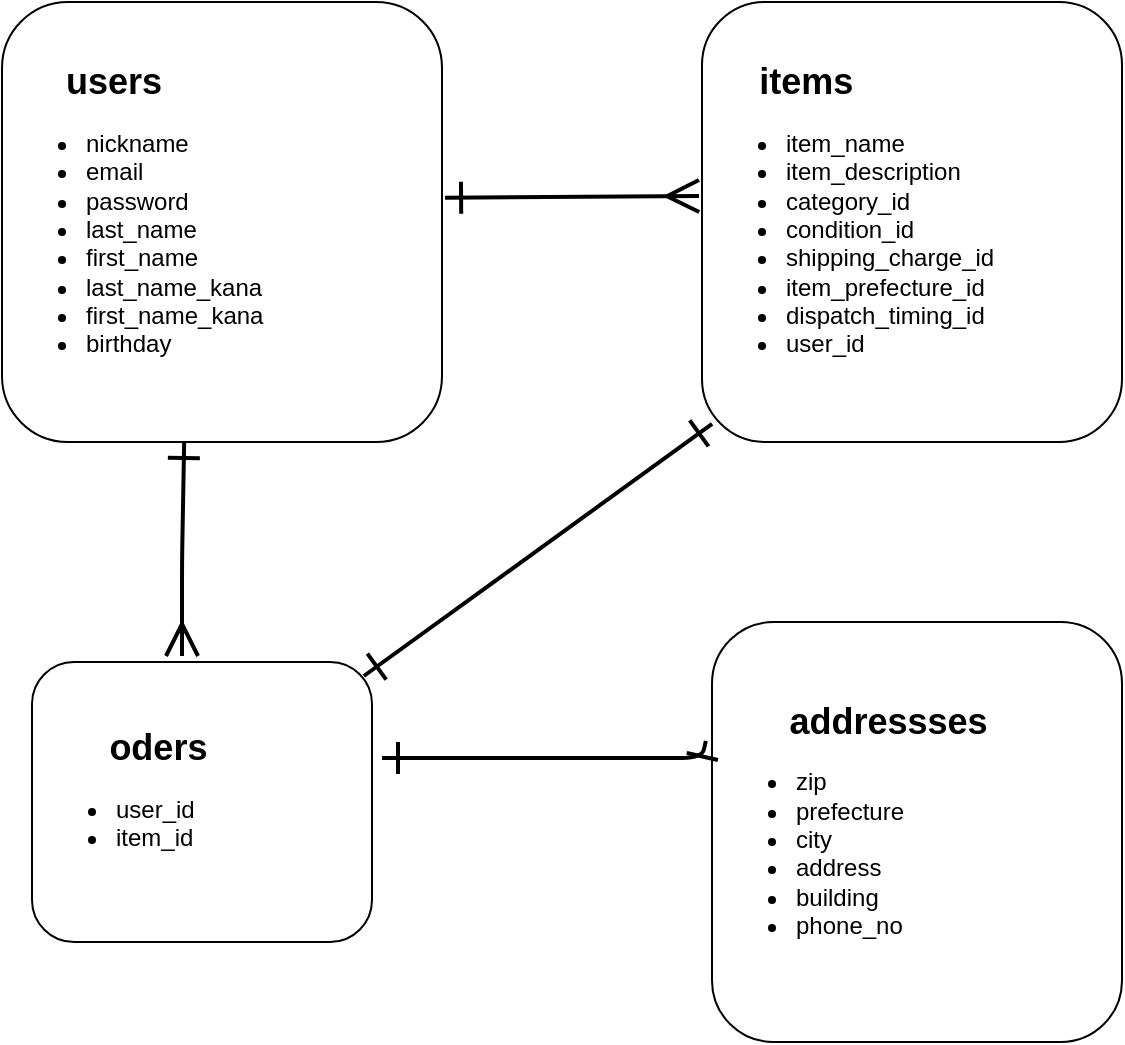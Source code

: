 <mxfile version="13.10.0" type="embed">
    <diagram id="YuiwEZgw_dyTgMcXd5ze" name="Page-1">
        <mxGraphModel dx="1624" dy="579" grid="1" gridSize="10" guides="1" tooltips="1" connect="1" arrows="1" fold="1" page="1" pageScale="1" pageWidth="850" pageHeight="1100" math="0" shadow="0">
            <root>
                <mxCell id="0"/>
                <mxCell id="1" parent="0"/>
                <mxCell id="2" value="&amp;nbsp; &amp;nbsp; &amp;nbsp; &amp;nbsp; &amp;nbsp;&lt;b&gt;&lt;font style=&quot;font-size: 18px&quot;&gt;users&lt;/font&gt;&lt;/b&gt;&lt;br&gt;&lt;ul&gt;&lt;li&gt;nickname&lt;/li&gt;&lt;li&gt;email&lt;/li&gt;&lt;li&gt;password&lt;/li&gt;&lt;li&gt;last_name&lt;/li&gt;&lt;li&gt;first_name&lt;/li&gt;&lt;li&gt;last_name_kana&lt;/li&gt;&lt;li&gt;first_name_kana&lt;/li&gt;&lt;li&gt;birthday&lt;/li&gt;&lt;/ul&gt;" style="rounded=1;whiteSpace=wrap;html=1;align=left;" parent="1" vertex="1">
                    <mxGeometry x="-710" y="50" width="220" height="220" as="geometry"/>
                </mxCell>
                <mxCell id="3" value="&amp;nbsp; &amp;nbsp; &amp;nbsp; &amp;nbsp; &lt;b&gt;&lt;font style=&quot;font-size: 18px&quot;&gt;items&lt;br&gt;&lt;/font&gt;&lt;/b&gt;&lt;ul&gt;&lt;li&gt;item_name&lt;/li&gt;&lt;li&gt;item_description&lt;/li&gt;&lt;li&gt;category_id&lt;/li&gt;&lt;li&gt;condition_id&lt;/li&gt;&lt;li&gt;shipping_charge_id&lt;/li&gt;&lt;li&gt;item_prefecture_id&lt;/li&gt;&lt;li&gt;dispatch_timing_id&lt;/li&gt;&lt;li&gt;user_id&lt;/li&gt;&lt;/ul&gt;" style="rounded=1;whiteSpace=wrap;html=1;align=left;" parent="1" vertex="1">
                    <mxGeometry x="-360" y="50" width="210" height="220" as="geometry"/>
                </mxCell>
                <mxCell id="4" value="&amp;nbsp; &amp;nbsp; &amp;nbsp; &amp;nbsp; &amp;nbsp; &amp;nbsp;&lt;b&gt;&lt;font style=&quot;font-size: 18px&quot;&gt;oders&lt;br&gt;&lt;/font&gt;&lt;/b&gt;&lt;ul&gt;&lt;li&gt;&lt;span&gt;user_id&lt;/span&gt;&lt;br&gt;&lt;/li&gt;&lt;li&gt;&lt;span&gt;item_id&lt;/span&gt;&lt;/li&gt;&lt;/ul&gt;" style="rounded=1;whiteSpace=wrap;html=1;align=left;" parent="1" vertex="1">
                    <mxGeometry x="-695" y="380" width="170" height="140" as="geometry"/>
                </mxCell>
                <mxCell id="15" value="" style="endArrow=ERmany;html=1;entryX=-0.007;entryY=0.441;entryDx=0;entryDy=0;entryPerimeter=0;exitX=1.007;exitY=0.445;exitDx=0;exitDy=0;exitPerimeter=0;endFill=0;startArrow=ERone;startFill=0;strokeWidth=2;endSize=13;startSize=13;" parent="1" source="2" target="3" edge="1">
                    <mxGeometry width="50" height="50" relative="1" as="geometry">
                        <mxPoint x="-420" y="330" as="sourcePoint"/>
                        <mxPoint x="-370" y="280" as="targetPoint"/>
                    </mxGeometry>
                </mxCell>
                <mxCell id="16" value="" style="endArrow=ERmany;html=1;exitX=0.414;exitY=1;exitDx=0;exitDy=0;endFill=0;startArrow=ERone;startFill=0;strokeWidth=2;endSize=13;startSize=13;exitPerimeter=0;" parent="1" source="2" edge="1">
                    <mxGeometry width="50" height="50" relative="1" as="geometry">
                        <mxPoint x="-418.04" y="157.9" as="sourcePoint"/>
                        <mxPoint x="-620" y="377" as="targetPoint"/>
                        <Array as="points">
                            <mxPoint x="-620" y="330"/>
                        </Array>
                    </mxGeometry>
                </mxCell>
                <mxCell id="17" value="" style="endArrow=ERone;html=1;startArrow=ERone;startFill=0;endFill=0;strokeWidth=2;exitX=0.976;exitY=0.05;exitDx=0;exitDy=0;targetPerimeterSpacing=0;endSize=13;startSize=13;exitPerimeter=0;entryX=0.024;entryY=0.959;entryDx=0;entryDy=0;entryPerimeter=0;" parent="1" source="4" target="3" edge="1">
                    <mxGeometry width="50" height="50" relative="1" as="geometry">
                        <mxPoint x="-220" y="350" as="sourcePoint"/>
                        <mxPoint x="-240" y="270" as="targetPoint"/>
                        <Array as="points"/>
                    </mxGeometry>
                </mxCell>
                <mxCell id="18" style="edgeStyle=orthogonalEdgeStyle;rounded=0;orthogonalLoop=1;jettySize=auto;html=1;exitX=0.5;exitY=1;exitDx=0;exitDy=0;startArrow=ERone;startFill=0;endArrow=ERone;endFill=0;strokeWidth=3;" parent="1" source="3" target="3" edge="1">
                    <mxGeometry relative="1" as="geometry"/>
                </mxCell>
                <mxCell id="19" value="&amp;nbsp; &amp;nbsp; &amp;nbsp; &amp;nbsp; &amp;nbsp; &amp;nbsp;&lt;font style=&quot;font-size: 18px&quot;&gt;&lt;b&gt;addressses&lt;/b&gt;&lt;/font&gt;&lt;b&gt;&lt;font style=&quot;font-size: 18px&quot;&gt;&lt;br&gt;&lt;/font&gt;&lt;/b&gt;&lt;ul&gt;&lt;li&gt;zip&lt;/li&gt;&lt;li&gt;prefecture&lt;/li&gt;&lt;li&gt;city&lt;/li&gt;&lt;li&gt;address&lt;/li&gt;&lt;li&gt;building&lt;/li&gt;&lt;li&gt;phone_no&lt;/li&gt;&lt;/ul&gt;" style="rounded=1;whiteSpace=wrap;html=1;align=left;" vertex="1" parent="1">
                    <mxGeometry x="-355" y="360" width="205" height="210" as="geometry"/>
                </mxCell>
                <mxCell id="20" value="" style="endArrow=ERone;html=1;startArrow=ERone;startFill=0;endFill=0;strokeWidth=2;targetPerimeterSpacing=0;endSize=13;startSize=13;exitX=-0.015;exitY=0.283;exitDx=0;exitDy=0;exitPerimeter=0;" edge="1" parent="1" source="19">
                    <mxGeometry width="50" height="50" relative="1" as="geometry">
                        <mxPoint x="-310" y="428" as="sourcePoint"/>
                        <mxPoint x="-520" y="428" as="targetPoint"/>
                        <Array as="points">
                            <mxPoint x="-360" y="428"/>
                        </Array>
                    </mxGeometry>
                </mxCell>
            </root>
        </mxGraphModel>
    </diagram>
</mxfile>